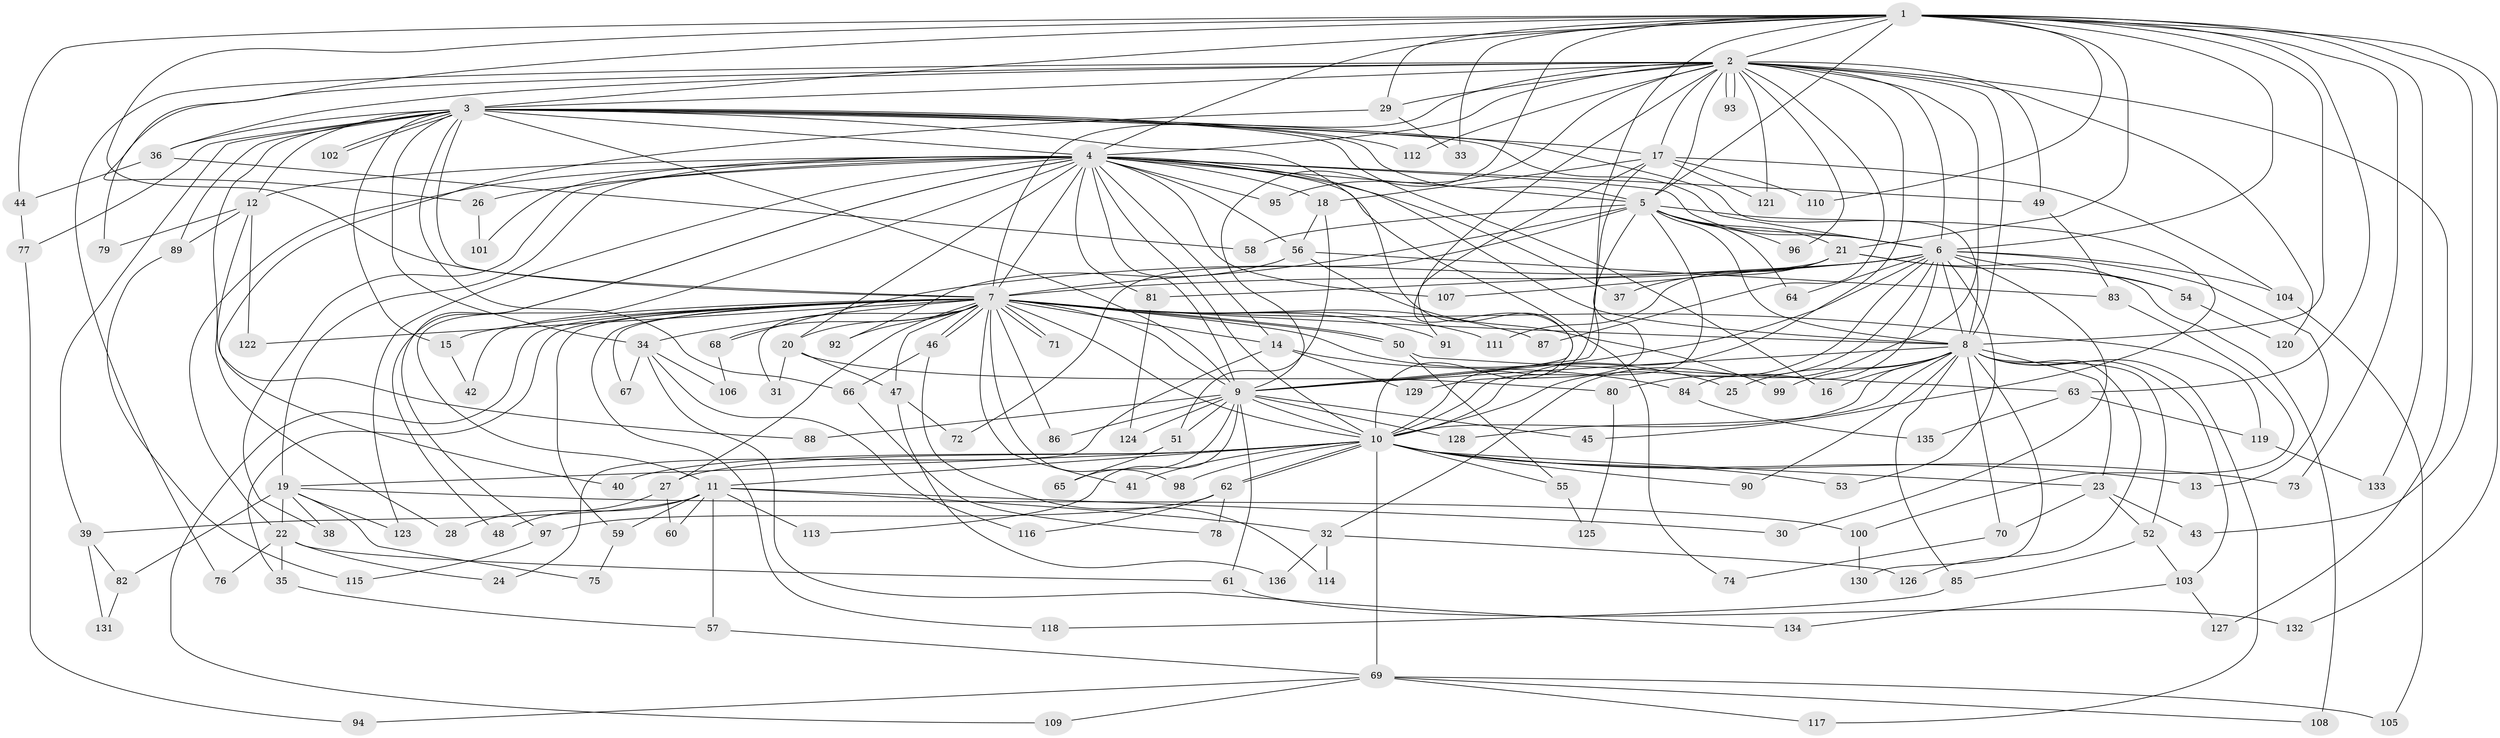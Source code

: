 // Generated by graph-tools (version 1.1) at 2025/13/03/09/25 04:13:44]
// undirected, 136 vertices, 297 edges
graph export_dot {
graph [start="1"]
  node [color=gray90,style=filled];
  1;
  2;
  3;
  4;
  5;
  6;
  7;
  8;
  9;
  10;
  11;
  12;
  13;
  14;
  15;
  16;
  17;
  18;
  19;
  20;
  21;
  22;
  23;
  24;
  25;
  26;
  27;
  28;
  29;
  30;
  31;
  32;
  33;
  34;
  35;
  36;
  37;
  38;
  39;
  40;
  41;
  42;
  43;
  44;
  45;
  46;
  47;
  48;
  49;
  50;
  51;
  52;
  53;
  54;
  55;
  56;
  57;
  58;
  59;
  60;
  61;
  62;
  63;
  64;
  65;
  66;
  67;
  68;
  69;
  70;
  71;
  72;
  73;
  74;
  75;
  76;
  77;
  78;
  79;
  80;
  81;
  82;
  83;
  84;
  85;
  86;
  87;
  88;
  89;
  90;
  91;
  92;
  93;
  94;
  95;
  96;
  97;
  98;
  99;
  100;
  101;
  102;
  103;
  104;
  105;
  106;
  107;
  108;
  109;
  110;
  111;
  112;
  113;
  114;
  115;
  116;
  117;
  118;
  119;
  120;
  121;
  122;
  123;
  124;
  125;
  126;
  127;
  128;
  129;
  130;
  131;
  132;
  133;
  134;
  135;
  136;
  1 -- 2;
  1 -- 3;
  1 -- 4;
  1 -- 5;
  1 -- 6;
  1 -- 7;
  1 -- 8;
  1 -- 9;
  1 -- 10;
  1 -- 21;
  1 -- 26;
  1 -- 29;
  1 -- 33;
  1 -- 43;
  1 -- 44;
  1 -- 63;
  1 -- 73;
  1 -- 110;
  1 -- 132;
  1 -- 133;
  2 -- 3;
  2 -- 4;
  2 -- 5;
  2 -- 6;
  2 -- 7;
  2 -- 8;
  2 -- 9;
  2 -- 10;
  2 -- 17;
  2 -- 29;
  2 -- 36;
  2 -- 49;
  2 -- 76;
  2 -- 79;
  2 -- 80;
  2 -- 87;
  2 -- 93;
  2 -- 93;
  2 -- 95;
  2 -- 96;
  2 -- 112;
  2 -- 120;
  2 -- 121;
  2 -- 127;
  3 -- 4;
  3 -- 5;
  3 -- 6;
  3 -- 7;
  3 -- 8;
  3 -- 9;
  3 -- 10;
  3 -- 12;
  3 -- 15;
  3 -- 16;
  3 -- 17;
  3 -- 28;
  3 -- 34;
  3 -- 36;
  3 -- 39;
  3 -- 66;
  3 -- 77;
  3 -- 89;
  3 -- 102;
  3 -- 102;
  3 -- 112;
  4 -- 5;
  4 -- 6;
  4 -- 7;
  4 -- 8;
  4 -- 9;
  4 -- 10;
  4 -- 11;
  4 -- 12;
  4 -- 14;
  4 -- 18;
  4 -- 19;
  4 -- 20;
  4 -- 22;
  4 -- 26;
  4 -- 37;
  4 -- 38;
  4 -- 48;
  4 -- 49;
  4 -- 56;
  4 -- 74;
  4 -- 81;
  4 -- 95;
  4 -- 97;
  4 -- 101;
  4 -- 107;
  4 -- 123;
  5 -- 6;
  5 -- 7;
  5 -- 8;
  5 -- 9;
  5 -- 10;
  5 -- 21;
  5 -- 45;
  5 -- 58;
  5 -- 64;
  5 -- 72;
  5 -- 96;
  6 -- 7;
  6 -- 8;
  6 -- 9;
  6 -- 10;
  6 -- 13;
  6 -- 30;
  6 -- 32;
  6 -- 53;
  6 -- 54;
  6 -- 64;
  6 -- 68;
  6 -- 81;
  6 -- 84;
  6 -- 104;
  7 -- 8;
  7 -- 9;
  7 -- 10;
  7 -- 14;
  7 -- 15;
  7 -- 20;
  7 -- 25;
  7 -- 27;
  7 -- 31;
  7 -- 34;
  7 -- 35;
  7 -- 41;
  7 -- 42;
  7 -- 46;
  7 -- 46;
  7 -- 47;
  7 -- 50;
  7 -- 50;
  7 -- 59;
  7 -- 67;
  7 -- 68;
  7 -- 71;
  7 -- 71;
  7 -- 86;
  7 -- 87;
  7 -- 91;
  7 -- 92;
  7 -- 98;
  7 -- 109;
  7 -- 111;
  7 -- 118;
  7 -- 119;
  7 -- 122;
  8 -- 9;
  8 -- 10;
  8 -- 16;
  8 -- 23;
  8 -- 25;
  8 -- 52;
  8 -- 70;
  8 -- 85;
  8 -- 90;
  8 -- 99;
  8 -- 103;
  8 -- 117;
  8 -- 126;
  8 -- 128;
  8 -- 130;
  9 -- 10;
  9 -- 45;
  9 -- 51;
  9 -- 61;
  9 -- 65;
  9 -- 86;
  9 -- 88;
  9 -- 113;
  9 -- 124;
  9 -- 128;
  10 -- 11;
  10 -- 13;
  10 -- 19;
  10 -- 23;
  10 -- 27;
  10 -- 40;
  10 -- 41;
  10 -- 53;
  10 -- 55;
  10 -- 62;
  10 -- 62;
  10 -- 69;
  10 -- 73;
  10 -- 90;
  10 -- 98;
  11 -- 28;
  11 -- 30;
  11 -- 32;
  11 -- 39;
  11 -- 57;
  11 -- 59;
  11 -- 60;
  11 -- 113;
  12 -- 79;
  12 -- 88;
  12 -- 89;
  12 -- 122;
  14 -- 24;
  14 -- 84;
  14 -- 129;
  15 -- 42;
  17 -- 18;
  17 -- 91;
  17 -- 104;
  17 -- 110;
  17 -- 121;
  17 -- 129;
  18 -- 51;
  18 -- 56;
  19 -- 22;
  19 -- 38;
  19 -- 75;
  19 -- 82;
  19 -- 100;
  19 -- 123;
  20 -- 31;
  20 -- 47;
  20 -- 80;
  21 -- 37;
  21 -- 54;
  21 -- 107;
  21 -- 108;
  21 -- 111;
  22 -- 24;
  22 -- 35;
  22 -- 61;
  22 -- 76;
  23 -- 43;
  23 -- 52;
  23 -- 70;
  26 -- 101;
  27 -- 48;
  27 -- 60;
  29 -- 33;
  29 -- 40;
  32 -- 114;
  32 -- 126;
  32 -- 136;
  34 -- 67;
  34 -- 106;
  34 -- 116;
  34 -- 134;
  35 -- 57;
  36 -- 44;
  36 -- 58;
  39 -- 82;
  39 -- 131;
  44 -- 77;
  46 -- 66;
  46 -- 114;
  47 -- 72;
  47 -- 136;
  49 -- 83;
  50 -- 55;
  50 -- 63;
  51 -- 65;
  52 -- 85;
  52 -- 103;
  54 -- 120;
  55 -- 125;
  56 -- 83;
  56 -- 92;
  56 -- 99;
  57 -- 69;
  59 -- 75;
  61 -- 132;
  62 -- 78;
  62 -- 97;
  62 -- 116;
  63 -- 119;
  63 -- 135;
  66 -- 78;
  68 -- 106;
  69 -- 94;
  69 -- 105;
  69 -- 108;
  69 -- 109;
  69 -- 117;
  70 -- 74;
  77 -- 94;
  80 -- 125;
  81 -- 124;
  82 -- 131;
  83 -- 100;
  84 -- 135;
  85 -- 118;
  89 -- 115;
  97 -- 115;
  100 -- 130;
  103 -- 127;
  103 -- 134;
  104 -- 105;
  119 -- 133;
}
